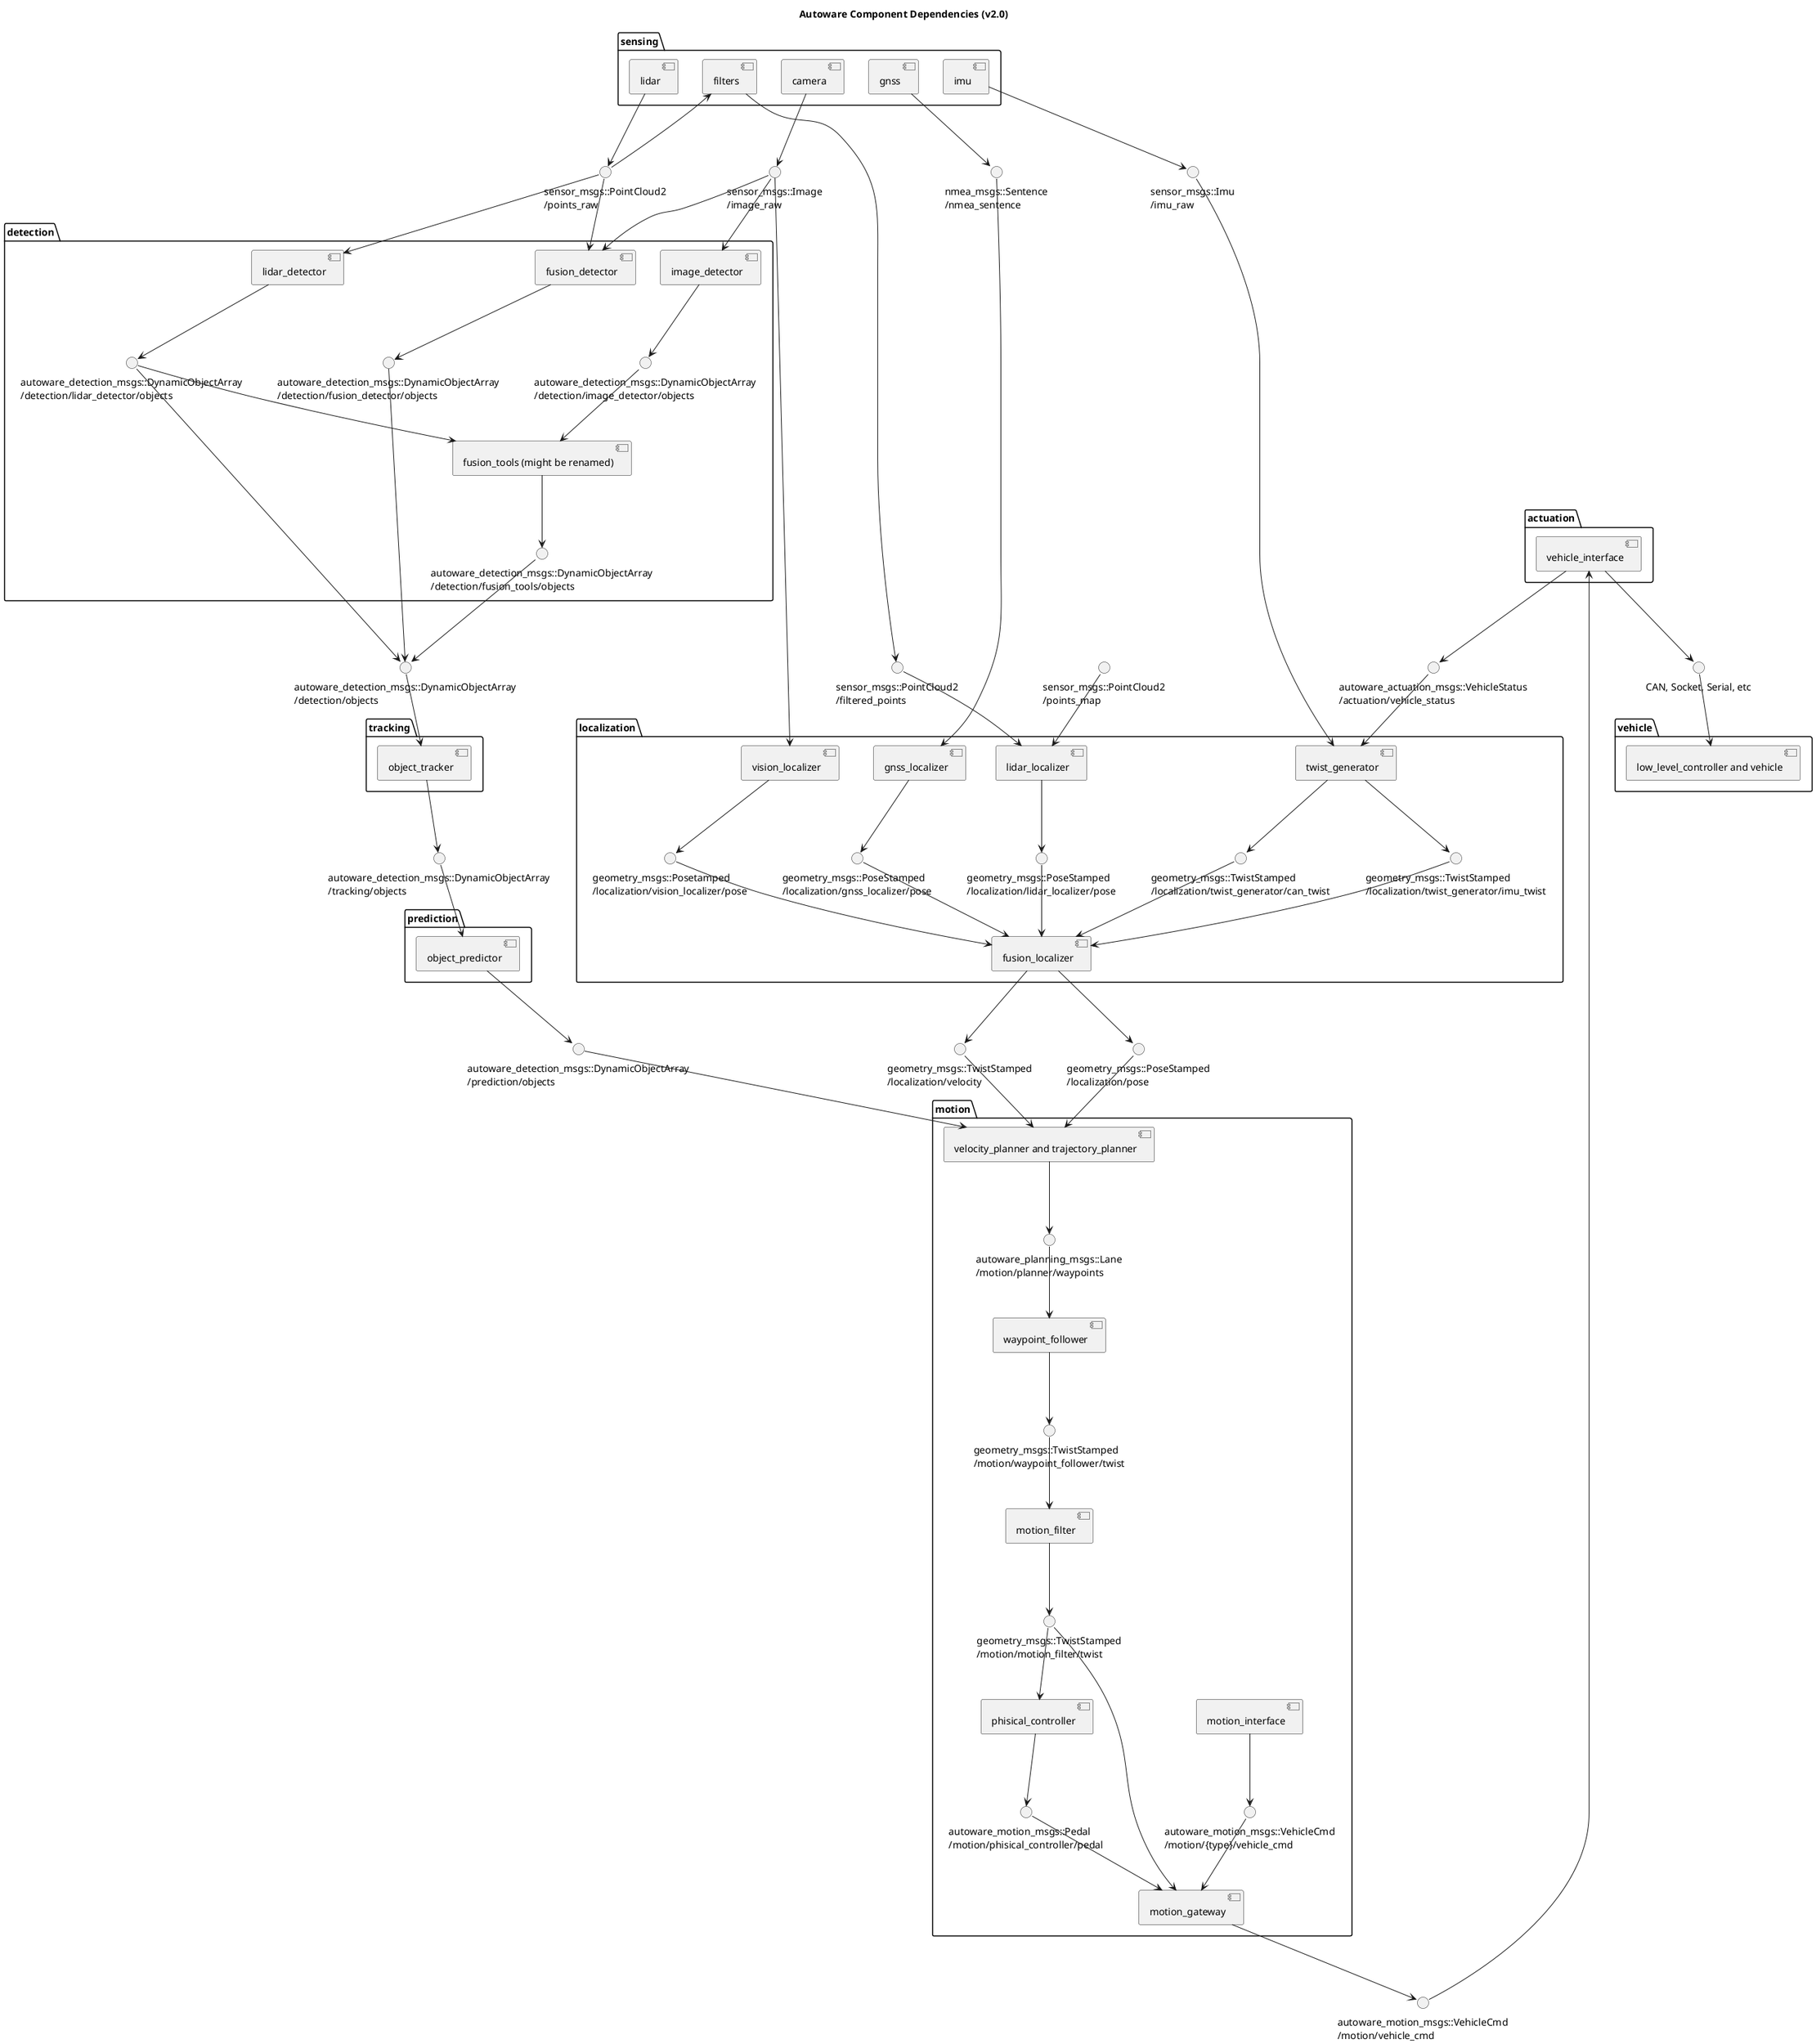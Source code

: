 @startuml

title Autoware Component Dependencies (v2.0)

() "sensor_msgs::Image\n/image_raw" as image_raw
() "sensor_msgs::PointCloud2\n/points_raw" as points_raw
() "sensor_msgs::PointCloud2\n/filtered_points" as filtered_points
() "sensor_msgs::Imu\n/imu_raw" as imu_raw 
() "nmea_msgs::Sentence\n/nmea_sentence" as nmea_sentence

folder sensing {
    [camera]
    'outputs
    camera --> image_raw

    [lidar]
    'outputs
    lidar --> points_raw

    [filters]
    'inputs
    points_raw --> filters
    'outputs
    filters --> filtered_points

    [imu]
    'outputs
    imu --> imu_raw

    [gnss]
    'outputs
    gnss --> nmea_sentence
}

() "autoware_motion_msgs::Motion\n/actuation/vehicle_status" as vehicle_status

'() "autoware_detection_msgs::TrafficLight\n/detection/traffic_light_color" as traffic_light_color
() "autoware_detection_msgs::DynamicObjectArray\n/detection/objects" as objects_fused

folder detection {
    () "autoware_detection_msgs::DynamicObjectArray\n/detection/image_detector/objects" as detected_objects_vision
    () "autoware_detection_msgs::DynamicObjectArray\n/detection/lidar_detector/objects" as detected_objects_lidar
    () "autoware_detection_msgs::DynamicObjectArray\n/detection/fusion_tools/objects" as detected_objects_combined
    () "autoware_detection_msgs::DynamicObjectArray\n/detection/fusion_detector/objects" as detected_objects_fused

    [image_detector]
    'inputs
    image_raw --> image_detector
    'outputs
    image_detector --> detected_objects_vision

    [lidar_detector]
    'inputs
    points_raw --> lidar_detector
    'outputs
    lidar_detector --> detected_objects_lidar

    [fusion_detector]
    'inputs
    image_raw --> fusion_detector
    points_raw --> fusion_detector
    'outputs
    fusion_detector --> detected_objects_fused

    [fusion_tools (might be renamed)] as fusion_tools
    'inputs
    detected_objects_vision --> fusion_tools
    detected_objects_lidar --> fusion_tools
    'outputs
    fusion_tools --> detected_objects_combined

    'connection

    detected_objects_lidar --> objects_fused
    detected_objects_combined --> objects_fused
    detected_objects_fused --> objects_fused



    '[trafficlight_recognizer]
    'inputs
    'image_raw --> trafficlight_recognizer
    'outputs
    'trafficlight_recognizer --> traffic_light_color
}

() "autoware_detection_msgs::DynamicObjectArray\n/tracking/objects" as objects_tracked


folder tracking {
    [object_tracker]
    'inputs
    objects_fused --> object_tracker
    'outputs
    object_tracker --> objects_tracked
}

() "autoware_detection_msgs::DynamicObjectArray\n/prediction/objects" as objects_predicted

folder prediction {
    [object_predictor]
    'inputs
    objects_tracked --> object_predictor
    'outputs
    object_predictor --> objects_predicted
}

'lidar_localizer
() "sensor_msgs::PointCloud2\n/points_map" as points_map

'vel_pose_connect
() "geometry_msgs::PoseStamped\n/localization/pose" as current_pose
() "geometry_msgs::TwistStamped\n/localization/velocity" as current_velocity

folder localization {
    () "geometry_msgs::PoseStamped\n/localization/gnss_localizer/pose" as gnss_pose
    () "geometry_msgs::PoseStamped\n/localization/lidar_localizer/pose" as ndt_pose
    () "geometry_msgs::Posetamped\n/localization/vision_localizer/pose" as vision_pose
    () "geometry_msgs::TwistStamped\n/localization/twist_generator/can_twist" as can_twist
    () "geometry_msgs::TwistStamped\n/localization/twist_generator/imu_twist" as imu_twist

    [gnss_localizer]
    'inputs
    nmea_sentence --> gnss_localizer
    'outputs
    gnss_localizer --> gnss_pose

    [vision_localizer]
    'inputs
    image_raw --> vision_localizer
    'outputs
    vision_localizer --> vision_pose

    [lidar_localizer]
    'inputs
    filtered_points --> lidar_localizer
    points_map --> lidar_localizer
    'outputs
    lidar_localizer --> ndt_pose

    [twist_generator]
    'inputs
    vehicle_status --> twist_generator
    imu_raw --> twist_generator
    '
    twist_generator --> can_twist
    twist_generator --> imu_twist

    [fusion_localizer]
    'inputs
    gnss_pose --> fusion_localizer
    ndt_pose --> fusion_localizer
    vision_pose --> fusion_localizer
    can_twist --> fusion_localizer
    imu_twist --> fusion_localizer
    'outputs
    fusion_localizer --> current_pose
    fusion_localizer --> current_velocity

    '[dead_reckoner] @ Autoware v2.0
}

'() "autoware_msgs::ControlCommandStamped\n/ctrl_cmd" as ctrl_cmd

'folder mission {
'}

() "autoware_motion_msgs::VehicleCmd\n/motion/vehicle_cmd" as twist

folder motion {
    () "autoware_planning_msgs::Lane\n/motion/planner/waypoints" as final_waypoints
    () "geometry_msgs::TwistStamped\n/motion/waypoint_follower/twist" as twist_cmd
    () "geometry_msgs::TwistStamped\n/motion/motion_filter/twist" as twist_filtered
    () "autoware_motion_msgs::VehicleCmd\n/motion/{type}/vehicle_cmd" as vehicle_cmd
    () "autoware_motion_msgs::Pedal\n/motion/phisical_controller/pedal" as pedal

    [velocity_planner and trajectory_planner] as motion_planner
    'inputs
    objects_predicted --> motion_planner
    current_pose --> motion_planner
    current_velocity --> motion_planner
    'outputs
    motion_planner --> final_waypoints

    [waypoint_follower]
    'inputs
    final_waypoints --> waypoint_follower
    'outputs
    waypoint_follower --> twist_cmd
    'waypoint_follower --> ctrl_cmd

    [motion_filter]
    'inputs
    twist_cmd --> motion_filter
    'outputs
    motion_filter --> twist_filtered

    [phisical_controller]
    'inputs
    twist_filtered --> phisical_controller
    'outputs
    phisical_controller --> pedal

    [motion_interface]
    'outputs
    motion_interface --> vehicle_cmd

    [motion_gateway]
    'inputs
    vehicle_cmd --> motion_gateway
    twist_filtered --> motion_gateway
    pedal --> motion_gateway
    'outputs
    motion_gateway --> twist
}

() "CAN, Socket, Serial, etc" as vehicle_communication
() "autoware_actuation_msgs::VehicleStatus\n/actuation/vehicle_status" as vehicle_status

folder actuation {
    [vehicle_interface]
    'inputs
    twist --> vehicle_interface
    'outputs
    vehicle_interface --> vehicle_status
    vehicle_interface --> vehicle_communication
}

folder vehicle {
    [low_level_controller and vehicle] as low_level_controller
    'inputs
    vehicle_communication --> low_level_controller
}

@enduml
